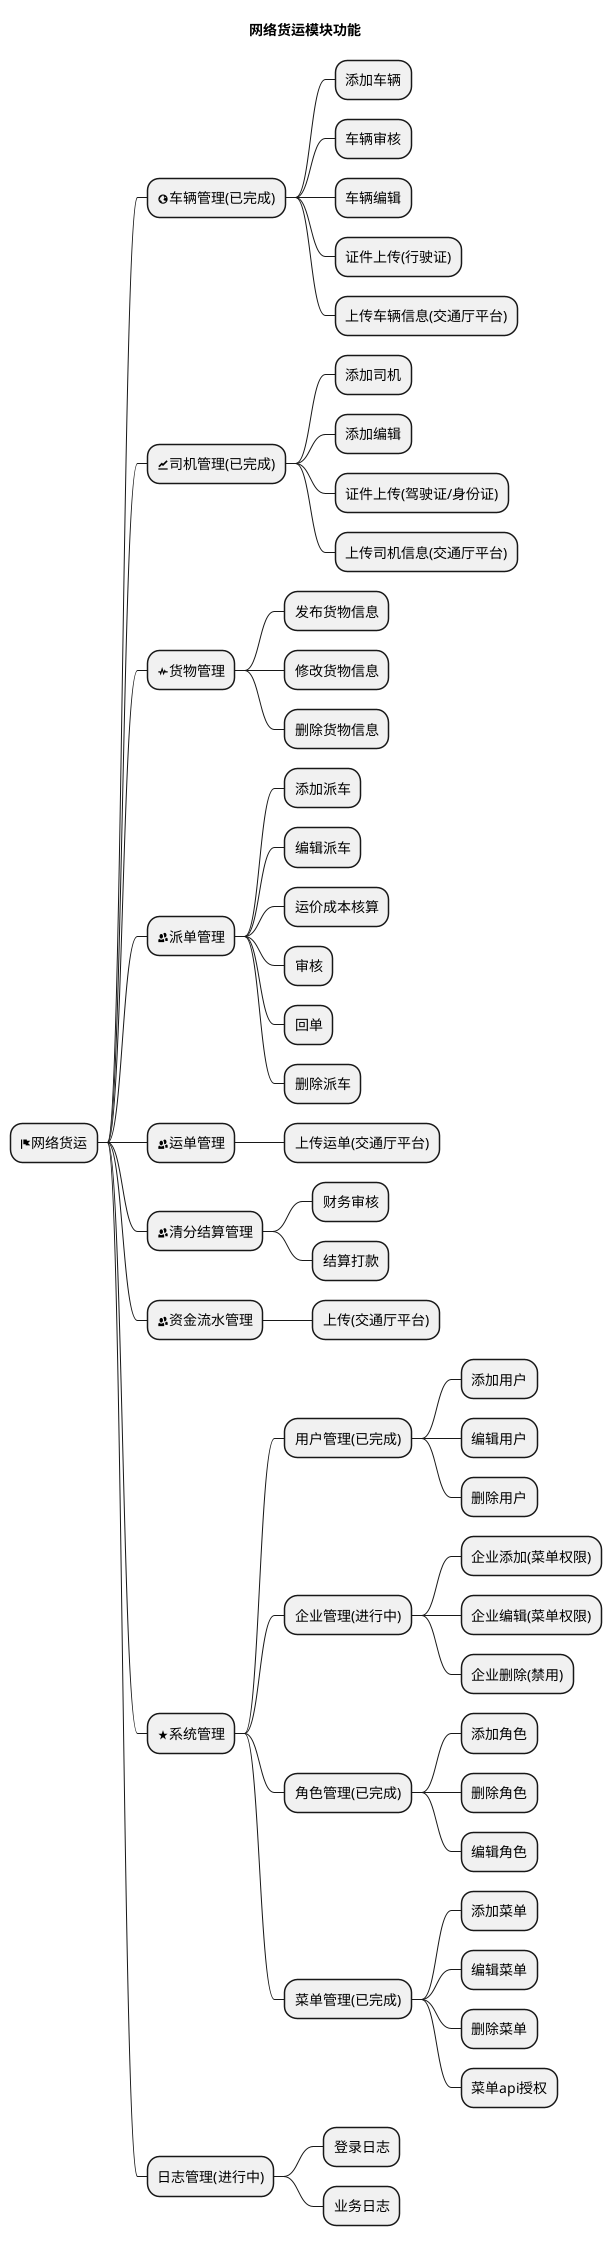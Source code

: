 @startmindmap
'https://plantuml.com/mindmap-diagram

title 网络货运模块功能

* <&flag>网络货运
** <&globe>车辆管理(已完成)
*** 添加车辆
*** 车辆审核
*** 车辆编辑
*** 证件上传(行驶证)
*** 上传车辆信息(交通厅平台)
** <&graph>司机管理(已完成)
*** 添加司机
*** 添加编辑
*** 证件上传(驾驶证/身份证)
*** 上传司机信息(交通厅平台)
** <&pulse>货物管理
*** 发布货物信息
*** 修改货物信息
*** 删除货物信息
** <&people>派单管理
*** 添加派车
*** 编辑派车
*** 运价成本核算
*** 审核
*** 回单
*** 删除派车
** <&people>运单管理
*** 上传运单(交通厅平台)
** <&people>清分结算管理
*** 财务审核
*** 结算打款
** <&people>资金流水管理
*** 上传(交通厅平台)
** <&star>系统管理
*** 用户管理(已完成)
**** 添加用户
**** 编辑用户
**** 删除用户
***  企业管理(进行中)
**** 企业添加(菜单权限)
**** 企业编辑(菜单权限)
**** 企业删除(禁用)
***  角色管理(已完成)
**** 添加角色
**** 删除角色
**** 编辑角色
***  菜单管理(已完成)
**** 添加菜单
**** 编辑菜单
**** 删除菜单
**** 菜单api授权

** 日志管理(进行中)
*** 登录日志
*** 业务日志

@endmindmap
